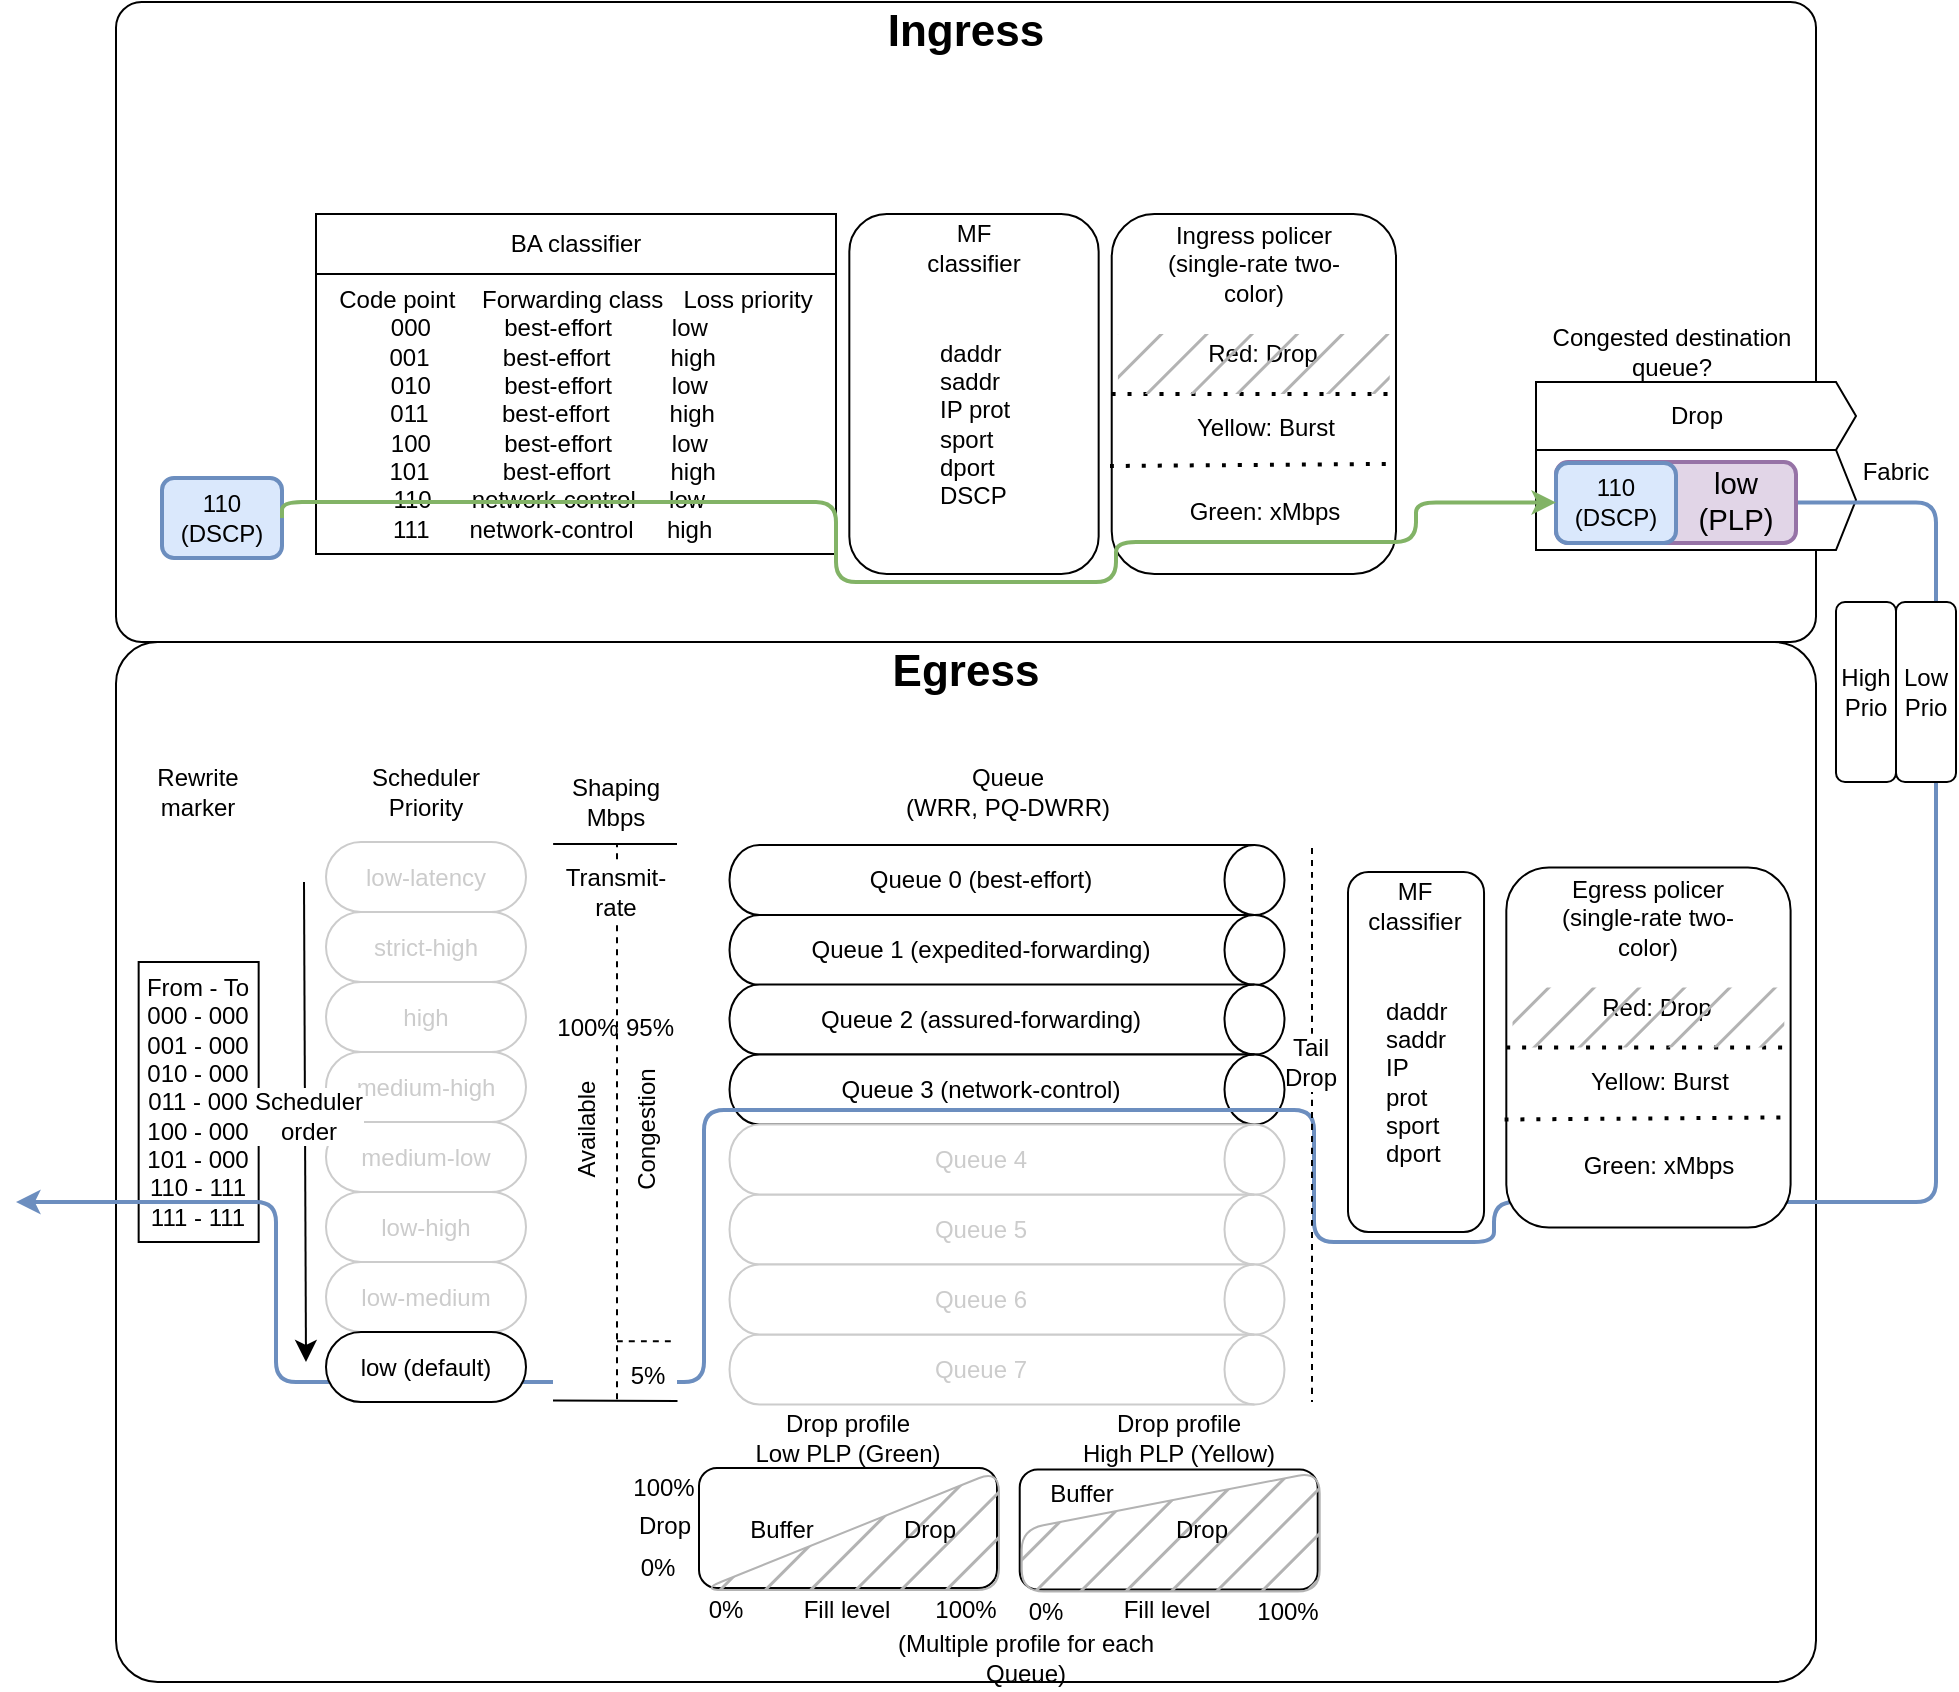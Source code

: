 <mxfile version="26.2.13">
  <diagram name="Page-1" id="kG5d2uivP7wJLAVlX3CE">
    <mxGraphModel dx="1586" dy="809" grid="1" gridSize="10" guides="1" tooltips="1" connect="1" arrows="1" fold="1" page="1" pageScale="1" pageWidth="850" pageHeight="1100" math="0" shadow="0">
      <root>
        <mxCell id="0" />
        <mxCell id="1" parent="0" />
        <mxCell id="E14LCJ5W_eXGmbQzY-kX-23" value="" style="group;movable=0;resizable=1;rotatable=1;deletable=1;editable=1;locked=0;connectable=0;" parent="1" vertex="1" connectable="0">
          <mxGeometry x="-100" y="110" width="890" height="390" as="geometry" />
        </mxCell>
        <mxCell id="E14LCJ5W_eXGmbQzY-kX-21" value="" style="rounded=1;whiteSpace=wrap;html=1;arcSize=4;" parent="E14LCJ5W_eXGmbQzY-kX-23" vertex="1">
          <mxGeometry width="850" height="320" as="geometry" />
        </mxCell>
        <mxCell id="E14LCJ5W_eXGmbQzY-kX-22" value="&lt;b&gt;&lt;font style=&quot;font-size: 22px;&quot;&gt;Ingress&lt;/font&gt;&lt;/b&gt;" style="text;html=1;align=center;verticalAlign=middle;whiteSpace=wrap;rounded=0;" parent="E14LCJ5W_eXGmbQzY-kX-23" vertex="1">
          <mxGeometry x="352.143" width="145.714" height="30" as="geometry" />
        </mxCell>
        <mxCell id="E14LCJ5W_eXGmbQzY-kX-68" value="" style="group" parent="E14LCJ5W_eXGmbQzY-kX-23" vertex="1" connectable="0">
          <mxGeometry x="366.667" y="106" width="124.667" height="180" as="geometry" />
        </mxCell>
        <mxCell id="E14LCJ5W_eXGmbQzY-kX-67" value="" style="rounded=1;whiteSpace=wrap;html=1;" parent="E14LCJ5W_eXGmbQzY-kX-68" vertex="1">
          <mxGeometry width="124.667" height="180" as="geometry" />
        </mxCell>
        <mxCell id="E14LCJ5W_eXGmbQzY-kX-51" value="MF classifier" style="text;html=1;align=center;verticalAlign=middle;whiteSpace=wrap;rounded=0;" parent="E14LCJ5W_eXGmbQzY-kX-68" vertex="1">
          <mxGeometry x="28.333" y="6.923" width="68.0" height="20.769" as="geometry" />
        </mxCell>
        <mxCell id="E14LCJ5W_eXGmbQzY-kX-73" value="&lt;div&gt;daddr&lt;/div&gt;&lt;div&gt;saddr&lt;/div&gt;&lt;div&gt;IP prot&lt;/div&gt;&lt;div&gt;sport&lt;/div&gt;&lt;div&gt;dport&lt;/div&gt;&lt;div&gt;DSCP&lt;/div&gt;" style="text;strokeColor=none;fillColor=none;align=left;verticalAlign=middle;spacingLeft=4;spacingRight=4;overflow=hidden;points=[[0,0.5],[1,0.5]];portConstraint=eastwest;rotatable=0;whiteSpace=wrap;html=1;" parent="E14LCJ5W_eXGmbQzY-kX-68" vertex="1">
          <mxGeometry x="39.333" y="60" width="57" height="90" as="geometry" />
        </mxCell>
        <mxCell id="E14LCJ5W_eXGmbQzY-kX-70" value="" style="group" parent="E14LCJ5W_eXGmbQzY-kX-23" vertex="1" connectable="0">
          <mxGeometry x="497.86" y="106" width="153.69" height="180" as="geometry" />
        </mxCell>
        <mxCell id="E14LCJ5W_eXGmbQzY-kX-69" value="" style="rounded=1;whiteSpace=wrap;html=1;" parent="E14LCJ5W_eXGmbQzY-kX-70" vertex="1">
          <mxGeometry width="142.14" height="180" as="geometry" />
        </mxCell>
        <mxCell id="E14LCJ5W_eXGmbQzY-kX-50" value="&lt;div&gt;Ingress policer&lt;/div&gt;(single-rate two-color)" style="text;html=1;align=center;verticalAlign=middle;whiteSpace=wrap;rounded=0;" parent="E14LCJ5W_eXGmbQzY-kX-70" vertex="1">
          <mxGeometry x="11.845" y="14.692" width="118.45" height="20.769" as="geometry" />
        </mxCell>
        <mxCell id="aqyKmSVkoHq0Fvc-RwfH-3" value="Green: xMbps" style="text;html=1;align=center;verticalAlign=middle;whiteSpace=wrap;rounded=0;" vertex="1" parent="E14LCJ5W_eXGmbQzY-kX-70">
          <mxGeometry x="34.2" y="134" width="85.29" height="30" as="geometry" />
        </mxCell>
        <mxCell id="aqyKmSVkoHq0Fvc-RwfH-4" value="" style="endArrow=none;dashed=1;html=1;dashPattern=1 3;strokeWidth=2;rounded=0;fontSize=12;startSize=8;endSize=8;curved=1;exitX=-0.006;exitY=0.7;exitDx=0;exitDy=0;exitPerimeter=0;entryX=1;entryY=0.694;entryDx=0;entryDy=0;entryPerimeter=0;" edge="1" parent="E14LCJ5W_eXGmbQzY-kX-70" source="E14LCJ5W_eXGmbQzY-kX-69" target="E14LCJ5W_eXGmbQzY-kX-69">
          <mxGeometry width="50" height="50" relative="1" as="geometry">
            <mxPoint x="35.14" y="130" as="sourcePoint" />
            <mxPoint x="143.14" y="130" as="targetPoint" />
          </mxGeometry>
        </mxCell>
        <mxCell id="aqyKmSVkoHq0Fvc-RwfH-5" value="" style="endArrow=none;dashed=1;html=1;dashPattern=1 3;strokeWidth=2;rounded=0;fontSize=12;startSize=8;endSize=8;curved=1;exitX=0;exitY=0.5;exitDx=0;exitDy=0;entryX=1;entryY=0.5;entryDx=0;entryDy=0;" edge="1" parent="E14LCJ5W_eXGmbQzY-kX-70" source="E14LCJ5W_eXGmbQzY-kX-69" target="E14LCJ5W_eXGmbQzY-kX-69">
          <mxGeometry width="50" height="50" relative="1" as="geometry">
            <mxPoint x="5.61" y="91" as="sourcePoint" />
            <mxPoint x="148.61" y="90" as="targetPoint" />
          </mxGeometry>
        </mxCell>
        <mxCell id="aqyKmSVkoHq0Fvc-RwfH-2" value="Yellow: Burst" style="text;html=1;align=center;verticalAlign=middle;whiteSpace=wrap;rounded=0;" vertex="1" parent="E14LCJ5W_eXGmbQzY-kX-70">
          <mxGeometry x="38.81" y="92" width="76.07" height="30" as="geometry" />
        </mxCell>
        <mxCell id="E14LCJ5W_eXGmbQzY-kX-81" value="&lt;div&gt;Red: Drop&lt;/div&gt;" style="text;html=1;align=center;verticalAlign=middle;whiteSpace=wrap;rounded=0;" parent="E14LCJ5W_eXGmbQzY-kX-70" vertex="1">
          <mxGeometry x="38.812" y="60" width="72.816" height="20.0" as="geometry" />
        </mxCell>
        <mxCell id="aqyKmSVkoHq0Fvc-RwfH-39" value="" style="rounded=0;whiteSpace=wrap;html=1;fillColor=#B3B3B3;fillStyle=hatch;strokeColor=none;" vertex="1" parent="E14LCJ5W_eXGmbQzY-kX-70">
          <mxGeometry x="3.1" y="60" width="135.9" height="30" as="geometry" />
        </mxCell>
        <mxCell id="ce7bkE0VHJTKqh5RO_aL-83" value="Congested destination queue? " style="text;html=1;align=center;verticalAlign=middle;whiteSpace=wrap;rounded=0;" parent="E14LCJ5W_eXGmbQzY-kX-23" vertex="1">
          <mxGeometry x="698" y="160" width="160" height="30" as="geometry" />
        </mxCell>
        <mxCell id="ce7bkE0VHJTKqh5RO_aL-84" value="" style="html=1;shadow=0;dashed=0;align=center;verticalAlign=middle;shape=mxgraph.arrows2.arrow;dy=0;dx=10;notch=0;" parent="E14LCJ5W_eXGmbQzY-kX-23" vertex="1">
          <mxGeometry x="710" y="224" width="160" height="50" as="geometry" />
        </mxCell>
        <mxCell id="ce7bkE0VHJTKqh5RO_aL-86" value="Drop" style="html=1;shadow=0;dashed=0;align=center;verticalAlign=middle;shape=mxgraph.arrows2.arrow;dy=0;dx=10;notch=0;" parent="E14LCJ5W_eXGmbQzY-kX-23" vertex="1">
          <mxGeometry x="710" y="190" width="160" height="34" as="geometry" />
        </mxCell>
        <mxCell id="ce7bkE0VHJTKqh5RO_aL-18" value="&lt;div&gt;High&lt;/div&gt;&lt;div&gt;Prio&lt;/div&gt;" style="rounded=1;whiteSpace=wrap;html=1;" parent="E14LCJ5W_eXGmbQzY-kX-23" vertex="1">
          <mxGeometry x="860" y="300" width="30" height="90" as="geometry" />
        </mxCell>
        <mxCell id="E14LCJ5W_eXGmbQzY-kX-24" value="" style="group;movable=1;resizable=1;rotatable=1;deletable=1;editable=1;locked=0;connectable=0;recursiveResize=0;" parent="1" vertex="1" connectable="0">
          <mxGeometry x="-100" y="430" width="850" height="523.75" as="geometry" />
        </mxCell>
        <mxCell id="E14LCJ5W_eXGmbQzY-kX-25" value="" style="rounded=1;whiteSpace=wrap;html=1;arcSize=4;connectable=0;" parent="E14LCJ5W_eXGmbQzY-kX-24" vertex="1">
          <mxGeometry width="850" height="520" as="geometry" />
        </mxCell>
        <mxCell id="E14LCJ5W_eXGmbQzY-kX-26" value="&lt;font style=&quot;font-size: 22px;&quot;&gt;&lt;b&gt;Egress&lt;/b&gt;&lt;/font&gt;" style="text;html=1;align=center;verticalAlign=middle;whiteSpace=wrap;rounded=0;" parent="E14LCJ5W_eXGmbQzY-kX-24" vertex="1">
          <mxGeometry x="352.143" width="145.714" height="30" as="geometry" />
        </mxCell>
        <mxCell id="E14LCJ5W_eXGmbQzY-kX-62" value="Rewrite marker" style="text;html=1;align=center;verticalAlign=middle;whiteSpace=wrap;rounded=0;" parent="E14LCJ5W_eXGmbQzY-kX-24" vertex="1">
          <mxGeometry x="7.333" y="60" width="68.0" height="30" as="geometry" />
        </mxCell>
        <mxCell id="E14LCJ5W_eXGmbQzY-kX-63" value="&lt;div&gt;Queue&lt;/div&gt;&lt;div&gt;(WRR, PQ-DWRR)&lt;/div&gt;" style="text;html=1;align=center;verticalAlign=middle;whiteSpace=wrap;rounded=0;" parent="E14LCJ5W_eXGmbQzY-kX-24" vertex="1">
          <mxGeometry x="367.58" y="60" width="155.85" height="30" as="geometry" />
        </mxCell>
        <mxCell id="E14LCJ5W_eXGmbQzY-kX-78" value="Queue 0 (best-effort)" style="shape=cylinder3;whiteSpace=wrap;html=1;boundedLbl=1;backgroundOutline=1;size=15;rotation=90;horizontal=0;align=center;" parent="E14LCJ5W_eXGmbQzY-kX-24" vertex="1">
          <mxGeometry x="428" y="-19.75" width="35" height="277.5" as="geometry" />
        </mxCell>
        <mxCell id="E14LCJ5W_eXGmbQzY-kX-90" value="From - To&lt;br&gt;000 - 000&lt;br&gt;001 - 000&lt;br&gt;010 - 000&lt;br&gt;011 - 000&lt;br&gt;100 - 000&lt;br&gt;101 - 000&lt;div&gt;110 - 111&lt;/div&gt;&lt;div&gt;111 - 111&lt;/div&gt;" style="text;html=1;align=center;verticalAlign=middle;whiteSpace=wrap;rounded=0;strokeColor=default;" parent="E14LCJ5W_eXGmbQzY-kX-24" vertex="1">
          <mxGeometry x="11.33" y="160" width="60" height="140" as="geometry" />
        </mxCell>
        <mxCell id="E14LCJ5W_eXGmbQzY-kX-91" value="Queue 1 (expedited-forwarding)" style="shape=cylinder3;whiteSpace=wrap;html=1;boundedLbl=1;backgroundOutline=1;size=15;rotation=90;strokeColor=default;align=center;verticalAlign=middle;fontFamily=Helvetica;fontSize=12;fontColor=default;fillColor=default;horizontal=0;" parent="E14LCJ5W_eXGmbQzY-kX-24" vertex="1">
          <mxGeometry x="428" y="15.25" width="35" height="277.5" as="geometry" />
        </mxCell>
        <mxCell id="E14LCJ5W_eXGmbQzY-kX-92" value="Queue 2 (assured-forwarding)" style="shape=cylinder3;whiteSpace=wrap;html=1;boundedLbl=1;backgroundOutline=1;size=15;rotation=90;strokeColor=default;align=center;verticalAlign=middle;fontFamily=Helvetica;fontSize=12;fontColor=default;fillColor=default;horizontal=0;" parent="E14LCJ5W_eXGmbQzY-kX-24" vertex="1">
          <mxGeometry x="428" y="50" width="35" height="277.5" as="geometry" />
        </mxCell>
        <mxCell id="E14LCJ5W_eXGmbQzY-kX-93" value="Queue 3 (network-control)" style="shape=cylinder3;whiteSpace=wrap;html=1;boundedLbl=1;backgroundOutline=1;size=15;rotation=90;strokeColor=default;align=center;verticalAlign=middle;fontFamily=Helvetica;fontSize=12;fontColor=default;fillColor=default;horizontal=0;" parent="E14LCJ5W_eXGmbQzY-kX-24" vertex="1">
          <mxGeometry x="428" y="85" width="35" height="277.5" as="geometry" />
        </mxCell>
        <mxCell id="E14LCJ5W_eXGmbQzY-kX-95" value="Queue 5" style="shape=cylinder3;whiteSpace=wrap;html=1;boundedLbl=1;backgroundOutline=1;size=15;rotation=90;strokeColor=#CCCCCC;align=center;verticalAlign=middle;fontFamily=Helvetica;fontSize=12;fontColor=#CCCCCC;fillColor=default;horizontal=0;" parent="E14LCJ5W_eXGmbQzY-kX-24" vertex="1">
          <mxGeometry x="428" y="155" width="35" height="277.5" as="geometry" />
        </mxCell>
        <mxCell id="E14LCJ5W_eXGmbQzY-kX-94" value="Queue 4" style="shape=cylinder3;whiteSpace=wrap;html=1;boundedLbl=1;backgroundOutline=1;size=15;rotation=90;strokeColor=#CCCCCC;align=center;verticalAlign=middle;fontFamily=Helvetica;fontSize=12;fontColor=#CCCCCC;fillColor=default;horizontal=0;" parent="E14LCJ5W_eXGmbQzY-kX-24" vertex="1">
          <mxGeometry x="428" y="120" width="35" height="277.5" as="geometry" />
        </mxCell>
        <mxCell id="E14LCJ5W_eXGmbQzY-kX-96" value="Queue 7" style="shape=cylinder3;whiteSpace=wrap;html=1;boundedLbl=1;backgroundOutline=1;size=15;rotation=90;strokeColor=#CCCCCC;align=center;verticalAlign=middle;fontFamily=Helvetica;fontSize=12;fontColor=#CCCCCC;fillColor=default;horizontal=0;" parent="E14LCJ5W_eXGmbQzY-kX-24" vertex="1">
          <mxGeometry x="428" y="225" width="35" height="277.5" as="geometry" />
        </mxCell>
        <mxCell id="E14LCJ5W_eXGmbQzY-kX-97" value="Queue 6" style="shape=cylinder3;whiteSpace=wrap;html=1;boundedLbl=1;backgroundOutline=1;size=15;rotation=90;strokeColor=#CCCCCC;align=center;verticalAlign=middle;fontFamily=Helvetica;fontSize=12;fontColor=#CCCCCC;fillColor=default;horizontal=0;" parent="E14LCJ5W_eXGmbQzY-kX-24" vertex="1">
          <mxGeometry x="428" y="190" width="35" height="277.5" as="geometry" />
        </mxCell>
        <mxCell id="ce7bkE0VHJTKqh5RO_aL-8" style="edgeStyle=orthogonalEdgeStyle;rounded=1;orthogonalLoop=1;jettySize=auto;html=1;fillColor=#dae8fc;strokeColor=#6c8ebf;strokeWidth=2;arcSize=20;flowAnimation=0;enumerate=0;orthogonal=0;ignoreEdge=0;noJump=0;bendable=1;exitX=1;exitY=0.5;exitDx=0;exitDy=0;" parent="E14LCJ5W_eXGmbQzY-kX-24" edge="1">
          <mxGeometry relative="1" as="geometry">
            <mxPoint x="834" y="-69.75" as="sourcePoint" />
            <Array as="points">
              <mxPoint x="910" y="-70" />
              <mxPoint x="910" y="280" />
              <mxPoint x="689" y="280" />
              <mxPoint x="689" y="300" />
              <mxPoint x="599" y="300" />
              <mxPoint x="599" y="234" />
              <mxPoint x="294" y="234" />
              <mxPoint x="294" y="370" />
              <mxPoint x="80" y="370" />
              <mxPoint x="80" y="280" />
            </Array>
            <mxPoint x="-50" y="280" as="targetPoint" />
          </mxGeometry>
        </mxCell>
        <mxCell id="ce7bkE0VHJTKqh5RO_aL-57" value="low-latency" style="rounded=1;whiteSpace=wrap;html=1;arcSize=50;fontColor=#CCCCCC;strokeColor=#CCCCCC;" parent="E14LCJ5W_eXGmbQzY-kX-24" vertex="1">
          <mxGeometry x="105" y="100" width="100" height="35" as="geometry" />
        </mxCell>
        <mxCell id="ce7bkE0VHJTKqh5RO_aL-60" value="strict-high" style="rounded=1;whiteSpace=wrap;html=1;arcSize=50;fontColor=#CCCCCC;strokeColor=#CCCCCC;" parent="E14LCJ5W_eXGmbQzY-kX-24" vertex="1">
          <mxGeometry x="105" y="135" width="100" height="35" as="geometry" />
        </mxCell>
        <mxCell id="ce7bkE0VHJTKqh5RO_aL-61" value="high" style="rounded=1;whiteSpace=wrap;html=1;arcSize=50;fontColor=#CCCCCC;strokeColor=#CCCCCC;" parent="E14LCJ5W_eXGmbQzY-kX-24" vertex="1">
          <mxGeometry x="105" y="170" width="100" height="35" as="geometry" />
        </mxCell>
        <mxCell id="ce7bkE0VHJTKqh5RO_aL-62" value="medium-high" style="rounded=1;whiteSpace=wrap;html=1;arcSize=50;fontColor=#CCCCCC;strokeColor=#CCCCCC;" parent="E14LCJ5W_eXGmbQzY-kX-24" vertex="1">
          <mxGeometry x="105" y="205" width="100" height="35" as="geometry" />
        </mxCell>
        <mxCell id="ce7bkE0VHJTKqh5RO_aL-63" value="medium-low" style="rounded=1;whiteSpace=wrap;html=1;arcSize=50;fontColor=#CCCCCC;strokeColor=#CCCCCC;" parent="E14LCJ5W_eXGmbQzY-kX-24" vertex="1">
          <mxGeometry x="105" y="240" width="100" height="35" as="geometry" />
        </mxCell>
        <mxCell id="ce7bkE0VHJTKqh5RO_aL-64" value="low-high" style="rounded=1;whiteSpace=wrap;html=1;arcSize=50;fontColor=#CCCCCC;strokeColor=#CCCCCC;" parent="E14LCJ5W_eXGmbQzY-kX-24" vertex="1">
          <mxGeometry x="105" y="275" width="100" height="35" as="geometry" />
        </mxCell>
        <mxCell id="ce7bkE0VHJTKqh5RO_aL-65" value="low-medium" style="rounded=1;whiteSpace=wrap;html=1;arcSize=50;fontColor=#CCCCCC;strokeColor=#CCCCCC;" parent="E14LCJ5W_eXGmbQzY-kX-24" vertex="1">
          <mxGeometry x="105" y="310" width="100" height="35" as="geometry" />
        </mxCell>
        <mxCell id="ce7bkE0VHJTKqh5RO_aL-66" value="low (default)" style="rounded=1;whiteSpace=wrap;html=1;arcSize=50;" parent="E14LCJ5W_eXGmbQzY-kX-24" vertex="1">
          <mxGeometry x="105" y="345" width="100" height="35" as="geometry" />
        </mxCell>
        <mxCell id="ce7bkE0VHJTKqh5RO_aL-70" value="Scheduler Priority" style="text;html=1;align=center;verticalAlign=middle;whiteSpace=wrap;rounded=0;" parent="E14LCJ5W_eXGmbQzY-kX-24" vertex="1">
          <mxGeometry x="125" y="60" width="60" height="30" as="geometry" />
        </mxCell>
        <mxCell id="ce7bkE0VHJTKqh5RO_aL-75" value="&lt;div&gt;Drop profile&lt;/div&gt;&lt;div&gt;Low PLP (Green)&lt;/div&gt;" style="text;html=1;align=center;verticalAlign=middle;whiteSpace=wrap;rounded=0;" parent="E14LCJ5W_eXGmbQzY-kX-24" vertex="1">
          <mxGeometry x="310.37" y="388" width="112.26" height="20" as="geometry" />
        </mxCell>
        <mxCell id="9Cvu3uH8e4-jwWgG8o9k-1" value="" style="endArrow=classic;html=1;rounded=0;fontSize=12;startSize=8;endSize=8;curved=1;horizontal=0;" parent="E14LCJ5W_eXGmbQzY-kX-24" edge="1">
          <mxGeometry width="50" height="50" relative="1" as="geometry">
            <mxPoint x="94" y="120" as="sourcePoint" />
            <mxPoint x="95" y="360" as="targetPoint" />
          </mxGeometry>
        </mxCell>
        <mxCell id="9Cvu3uH8e4-jwWgG8o9k-2" value="&lt;div&gt;Scheduler&lt;/div&gt;&lt;div&gt;order&lt;/div&gt;" style="edgeLabel;html=1;align=center;verticalAlign=middle;resizable=0;points=[];fontSize=12;" parent="9Cvu3uH8e4-jwWgG8o9k-1" vertex="1" connectable="0">
          <mxGeometry x="-0.03" y="1" relative="1" as="geometry">
            <mxPoint as="offset" />
          </mxGeometry>
        </mxCell>
        <mxCell id="aqyKmSVkoHq0Fvc-RwfH-10" value="" style="group" vertex="1" connectable="0" parent="E14LCJ5W_eXGmbQzY-kX-24">
          <mxGeometry x="291.5" y="413" width="150" height="61" as="geometry" />
        </mxCell>
        <mxCell id="aqyKmSVkoHq0Fvc-RwfH-6" value="" style="rounded=1;whiteSpace=wrap;html=1;flipH=0;flipV=1;" vertex="1" parent="aqyKmSVkoHq0Fvc-RwfH-10">
          <mxGeometry width="149" height="60" as="geometry" />
        </mxCell>
        <mxCell id="aqyKmSVkoHq0Fvc-RwfH-9" value="" style="html=1;strokeWidth=1;shape=manualInput;whiteSpace=wrap;rounded=1;size=60;arcSize=22;direction=east;fillStyle=hatch;fillColor=#B3B3B3;strokeColor=#B3B3B3;flipV=0;flipH=0;" vertex="1" parent="aqyKmSVkoHq0Fvc-RwfH-10">
          <mxGeometry x="1" y="1" width="149" height="60" as="geometry" />
        </mxCell>
        <mxCell id="aqyKmSVkoHq0Fvc-RwfH-11" value="Drop" style="text;html=1;align=center;verticalAlign=middle;whiteSpace=wrap;rounded=0;" vertex="1" parent="aqyKmSVkoHq0Fvc-RwfH-10">
          <mxGeometry x="90" y="19" width="50" height="24" as="geometry" />
        </mxCell>
        <mxCell id="aqyKmSVkoHq0Fvc-RwfH-12" value="Buffer" style="text;html=1;align=center;verticalAlign=middle;whiteSpace=wrap;rounded=0;" vertex="1" parent="aqyKmSVkoHq0Fvc-RwfH-10">
          <mxGeometry x="11.5" y="16" width="60" height="30" as="geometry" />
        </mxCell>
        <mxCell id="ce7bkE0VHJTKqh5RO_aL-81" value="&lt;div&gt;Fill level&lt;/div&gt;" style="text;html=1;align=center;verticalAlign=middle;whiteSpace=wrap;rounded=0;" parent="E14LCJ5W_eXGmbQzY-kX-24" vertex="1">
          <mxGeometry x="341.5" y="474" width="46.5" height="19" as="geometry" />
        </mxCell>
        <mxCell id="aqyKmSVkoHq0Fvc-RwfH-13" value="0%" style="text;html=1;align=center;verticalAlign=middle;whiteSpace=wrap;rounded=0;" vertex="1" parent="E14LCJ5W_eXGmbQzY-kX-24">
          <mxGeometry x="288.58" y="474" width="32.14" height="20" as="geometry" />
        </mxCell>
        <mxCell id="aqyKmSVkoHq0Fvc-RwfH-14" value="100%" style="text;html=1;align=center;verticalAlign=middle;whiteSpace=wrap;rounded=0;" vertex="1" parent="E14LCJ5W_eXGmbQzY-kX-24">
          <mxGeometry x="409.36" y="474" width="32.14" height="20" as="geometry" />
        </mxCell>
        <mxCell id="aqyKmSVkoHq0Fvc-RwfH-25" value="" style="group" vertex="1" connectable="0" parent="E14LCJ5W_eXGmbQzY-kX-24">
          <mxGeometry x="457.86" y="413.75" width="159.5" height="61" as="geometry" />
        </mxCell>
        <mxCell id="aqyKmSVkoHq0Fvc-RwfH-26" value="" style="rounded=1;whiteSpace=wrap;html=1;" vertex="1" parent="aqyKmSVkoHq0Fvc-RwfH-25">
          <mxGeometry x="-6" width="149" height="60" as="geometry" />
        </mxCell>
        <mxCell id="aqyKmSVkoHq0Fvc-RwfH-27" value="" style="html=1;strokeWidth=1;shape=manualInput;whiteSpace=wrap;rounded=1;size=29;arcSize=22;direction=west;fillStyle=hatch;fillColor=#B3B3B3;strokeColor=#B3B3B3;flipH=1;flipV=1;" vertex="1" parent="aqyKmSVkoHq0Fvc-RwfH-25">
          <mxGeometry x="-5" y="1" width="149" height="60" as="geometry" />
        </mxCell>
        <mxCell id="aqyKmSVkoHq0Fvc-RwfH-28" value="Drop" style="text;html=1;align=center;verticalAlign=middle;whiteSpace=wrap;rounded=0;" vertex="1" parent="aqyKmSVkoHq0Fvc-RwfH-25">
          <mxGeometry x="55" y="22.5" width="60" height="15" as="geometry" />
        </mxCell>
        <mxCell id="aqyKmSVkoHq0Fvc-RwfH-29" value="Buffer" style="text;html=1;align=center;verticalAlign=middle;whiteSpace=wrap;rounded=0;" vertex="1" parent="aqyKmSVkoHq0Fvc-RwfH-25">
          <mxGeometry x="-5" y="1.5" width="60" height="21" as="geometry" />
        </mxCell>
        <mxCell id="aqyKmSVkoHq0Fvc-RwfH-32" value="(Multiple profile for each Queue)" style="text;html=1;align=center;verticalAlign=middle;whiteSpace=wrap;rounded=0;" vertex="1" parent="E14LCJ5W_eXGmbQzY-kX-24">
          <mxGeometry x="370" y="493" width="170" height="30" as="geometry" />
        </mxCell>
        <mxCell id="aqyKmSVkoHq0Fvc-RwfH-33" value="&lt;div&gt;Drop profile&lt;/div&gt;&lt;div&gt;High PLP (Yellow)&lt;/div&gt;" style="text;html=1;align=center;verticalAlign=middle;whiteSpace=wrap;rounded=0;" vertex="1" parent="E14LCJ5W_eXGmbQzY-kX-24">
          <mxGeometry x="470.89" y="388" width="121.45" height="20" as="geometry" />
        </mxCell>
        <mxCell id="aqyKmSVkoHq0Fvc-RwfH-34" value="" style="endArrow=none;dashed=1;html=1;rounded=0;fontSize=12;startSize=8;endSize=8;curved=1;" edge="1" parent="E14LCJ5W_eXGmbQzY-kX-24">
          <mxGeometry width="50" height="50" relative="1" as="geometry">
            <mxPoint x="598" y="103" as="sourcePoint" />
            <mxPoint x="598" y="380" as="targetPoint" />
          </mxGeometry>
        </mxCell>
        <mxCell id="aqyKmSVkoHq0Fvc-RwfH-36" value="&lt;div&gt;Tail&lt;/div&gt;&lt;div&gt;Drop&lt;/div&gt;" style="edgeLabel;html=1;align=center;verticalAlign=middle;resizable=0;points=[];fontSize=12;" vertex="1" connectable="0" parent="aqyKmSVkoHq0Fvc-RwfH-34">
          <mxGeometry x="-0.922" relative="1" as="geometry">
            <mxPoint x="-1" y="96" as="offset" />
          </mxGeometry>
        </mxCell>
        <mxCell id="aqyKmSVkoHq0Fvc-RwfH-40" value="" style="group" vertex="1" connectable="0" parent="E14LCJ5W_eXGmbQzY-kX-24">
          <mxGeometry x="695.16" y="112.75" width="153.69" height="180" as="geometry" />
        </mxCell>
        <mxCell id="aqyKmSVkoHq0Fvc-RwfH-41" value="" style="rounded=1;whiteSpace=wrap;html=1;" vertex="1" parent="aqyKmSVkoHq0Fvc-RwfH-40">
          <mxGeometry width="142.14" height="180" as="geometry" />
        </mxCell>
        <mxCell id="aqyKmSVkoHq0Fvc-RwfH-42" value="&lt;div&gt;Egress policer&lt;/div&gt;(single-rate two-color)" style="text;html=1;align=center;verticalAlign=middle;whiteSpace=wrap;rounded=0;" vertex="1" parent="aqyKmSVkoHq0Fvc-RwfH-40">
          <mxGeometry x="11.845" y="14.692" width="118.45" height="20.769" as="geometry" />
        </mxCell>
        <mxCell id="aqyKmSVkoHq0Fvc-RwfH-43" value="Green: xMbps" style="text;html=1;align=center;verticalAlign=middle;whiteSpace=wrap;rounded=0;" vertex="1" parent="aqyKmSVkoHq0Fvc-RwfH-40">
          <mxGeometry x="34.2" y="134" width="85.29" height="30" as="geometry" />
        </mxCell>
        <mxCell id="aqyKmSVkoHq0Fvc-RwfH-44" value="" style="endArrow=none;dashed=1;html=1;dashPattern=1 3;strokeWidth=2;rounded=0;fontSize=12;startSize=8;endSize=8;curved=1;exitX=-0.006;exitY=0.7;exitDx=0;exitDy=0;exitPerimeter=0;entryX=1;entryY=0.694;entryDx=0;entryDy=0;entryPerimeter=0;" edge="1" parent="aqyKmSVkoHq0Fvc-RwfH-40" source="aqyKmSVkoHq0Fvc-RwfH-41" target="aqyKmSVkoHq0Fvc-RwfH-41">
          <mxGeometry width="50" height="50" relative="1" as="geometry">
            <mxPoint x="35.14" y="130" as="sourcePoint" />
            <mxPoint x="143.14" y="130" as="targetPoint" />
          </mxGeometry>
        </mxCell>
        <mxCell id="aqyKmSVkoHq0Fvc-RwfH-45" value="" style="endArrow=none;dashed=1;html=1;dashPattern=1 3;strokeWidth=2;rounded=0;fontSize=12;startSize=8;endSize=8;curved=1;exitX=0;exitY=0.5;exitDx=0;exitDy=0;entryX=1;entryY=0.5;entryDx=0;entryDy=0;" edge="1" parent="aqyKmSVkoHq0Fvc-RwfH-40" source="aqyKmSVkoHq0Fvc-RwfH-41" target="aqyKmSVkoHq0Fvc-RwfH-41">
          <mxGeometry width="50" height="50" relative="1" as="geometry">
            <mxPoint x="5.61" y="91" as="sourcePoint" />
            <mxPoint x="148.61" y="90" as="targetPoint" />
          </mxGeometry>
        </mxCell>
        <mxCell id="aqyKmSVkoHq0Fvc-RwfH-46" value="Yellow: Burst" style="text;html=1;align=center;verticalAlign=middle;whiteSpace=wrap;rounded=0;" vertex="1" parent="aqyKmSVkoHq0Fvc-RwfH-40">
          <mxGeometry x="38.81" y="92" width="76.07" height="30" as="geometry" />
        </mxCell>
        <mxCell id="aqyKmSVkoHq0Fvc-RwfH-47" value="&lt;div&gt;Red: Drop&lt;/div&gt;" style="text;html=1;align=center;verticalAlign=middle;whiteSpace=wrap;rounded=0;" vertex="1" parent="aqyKmSVkoHq0Fvc-RwfH-40">
          <mxGeometry x="38.812" y="60" width="72.816" height="20.0" as="geometry" />
        </mxCell>
        <mxCell id="aqyKmSVkoHq0Fvc-RwfH-48" value="" style="rounded=0;whiteSpace=wrap;html=1;fillColor=#B3B3B3;fillStyle=hatch;strokeColor=none;" vertex="1" parent="aqyKmSVkoHq0Fvc-RwfH-40">
          <mxGeometry x="3.1" y="60" width="135.9" height="30" as="geometry" />
        </mxCell>
        <mxCell id="aqyKmSVkoHq0Fvc-RwfH-49" value="" style="group" vertex="1" connectable="0" parent="E14LCJ5W_eXGmbQzY-kX-24">
          <mxGeometry x="616" y="115" width="68.02" height="180" as="geometry" />
        </mxCell>
        <mxCell id="aqyKmSVkoHq0Fvc-RwfH-50" value="" style="rounded=1;whiteSpace=wrap;html=1;" vertex="1" parent="aqyKmSVkoHq0Fvc-RwfH-49">
          <mxGeometry width="68.02" height="180" as="geometry" />
        </mxCell>
        <mxCell id="aqyKmSVkoHq0Fvc-RwfH-51" value="MF classifier" style="text;html=1;align=center;verticalAlign=middle;whiteSpace=wrap;rounded=0;" vertex="1" parent="aqyKmSVkoHq0Fvc-RwfH-49">
          <mxGeometry x="15.459" y="6.923" width="37.102" height="20.769" as="geometry" />
        </mxCell>
        <mxCell id="aqyKmSVkoHq0Fvc-RwfH-52" value="&lt;div&gt;daddr&lt;/div&gt;&lt;div&gt;saddr&lt;/div&gt;&lt;div&gt;IP prot&lt;/div&gt;&lt;div&gt;sport&lt;/div&gt;&lt;div&gt;dport&lt;/div&gt;&lt;div&gt;DSCP&lt;/div&gt;" style="text;strokeColor=none;fillColor=none;align=left;verticalAlign=middle;spacingLeft=4;spacingRight=4;overflow=hidden;points=[[0,0.5],[1,0.5]];portConstraint=eastwest;rotatable=0;whiteSpace=wrap;html=1;" vertex="1" parent="aqyKmSVkoHq0Fvc-RwfH-49">
          <mxGeometry x="12.73" y="60" width="42.56" height="90" as="geometry" />
        </mxCell>
        <mxCell id="aqyKmSVkoHq0Fvc-RwfH-85" value="" style="group" vertex="1" connectable="0" parent="E14LCJ5W_eXGmbQzY-kX-24">
          <mxGeometry x="218.5" y="60" width="63" height="350" as="geometry" />
        </mxCell>
        <mxCell id="aqyKmSVkoHq0Fvc-RwfH-81" value="" style="rounded=1;whiteSpace=wrap;html=1;strokeColor=none;" vertex="1" parent="aqyKmSVkoHq0Fvc-RwfH-85">
          <mxGeometry y="0.006" width="62" height="349.994" as="geometry" />
        </mxCell>
        <mxCell id="aqyKmSVkoHq0Fvc-RwfH-60" value="&lt;div&gt;Shaping&lt;/div&gt;&lt;div&gt;Mbps&lt;/div&gt;" style="text;html=1;align=center;verticalAlign=middle;whiteSpace=wrap;rounded=0;container=0;" vertex="1" parent="aqyKmSVkoHq0Fvc-RwfH-85">
          <mxGeometry x="1" width="60" height="39.461" as="geometry" />
        </mxCell>
        <mxCell id="aqyKmSVkoHq0Fvc-RwfH-66" value="" style="endArrow=none;html=1;rounded=0;fontSize=12;startSize=8;endSize=8;curved=1;exitX=0.001;exitY=0.117;exitDx=0;exitDy=0;exitPerimeter=0;" edge="1" parent="aqyKmSVkoHq0Fvc-RwfH-85" source="aqyKmSVkoHq0Fvc-RwfH-81">
          <mxGeometry width="50" height="50" relative="1" as="geometry">
            <mxPoint x="72.0" y="41.889" as="sourcePoint" />
            <mxPoint x="62" y="41.04" as="targetPoint" />
          </mxGeometry>
        </mxCell>
        <mxCell id="aqyKmSVkoHq0Fvc-RwfH-54" value="" style="endArrow=none;html=1;rounded=0;fontSize=12;startSize=8;endSize=8;curved=1;entryX=1.004;entryY=0.913;entryDx=0;entryDy=0;entryPerimeter=0;exitX=0;exitY=0.912;exitDx=0;exitDy=0;exitPerimeter=0;" edge="1" parent="aqyKmSVkoHq0Fvc-RwfH-85" source="aqyKmSVkoHq0Fvc-RwfH-81" target="aqyKmSVkoHq0Fvc-RwfH-81">
          <mxGeometry width="50" height="50" relative="1" as="geometry">
            <mxPoint x="2" y="319.828" as="sourcePoint" />
            <mxPoint x="62" y="321.035" as="targetPoint" />
          </mxGeometry>
        </mxCell>
        <mxCell id="aqyKmSVkoHq0Fvc-RwfH-67" value="5%" style="text;html=1;align=center;verticalAlign=middle;whiteSpace=wrap;rounded=0;container=0;" vertex="1" parent="aqyKmSVkoHq0Fvc-RwfH-85">
          <mxGeometry x="37" y="294.479" width="20" height="24.311" as="geometry" />
        </mxCell>
        <mxCell id="aqyKmSVkoHq0Fvc-RwfH-71" value="" style="endArrow=none;html=1;rounded=0;fontSize=12;startSize=8;endSize=8;curved=1;exitX=0.25;exitY=0;exitDx=0;exitDy=0;dashed=1;" edge="1" parent="aqyKmSVkoHq0Fvc-RwfH-85">
          <mxGeometry width="50" height="50" relative="1" as="geometry">
            <mxPoint x="32" y="289.659" as="sourcePoint" />
            <mxPoint x="62" y="289.656" as="targetPoint" />
          </mxGeometry>
        </mxCell>
        <mxCell id="aqyKmSVkoHq0Fvc-RwfH-73" value="Congestion" style="text;html=1;align=center;verticalAlign=middle;whiteSpace=wrap;rounded=0;direction=east;flipH=0;flipV=0;horizontal=0;container=0;" vertex="1" parent="aqyKmSVkoHq0Fvc-RwfH-85">
          <mxGeometry x="42" y="148.273" width="10" height="71.562" as="geometry" />
        </mxCell>
        <mxCell id="aqyKmSVkoHq0Fvc-RwfH-72" value="Available" style="text;html=1;align=center;verticalAlign=middle;whiteSpace=wrap;rounded=0;direction=east;flipH=0;flipV=0;horizontal=0;fontFamily=Helvetica;fontSize=12;fontColor=default;container=0;" vertex="1" parent="aqyKmSVkoHq0Fvc-RwfH-85">
          <mxGeometry x="12" y="148.273" width="10" height="71.562" as="geometry" />
        </mxCell>
        <mxCell id="aqyKmSVkoHq0Fvc-RwfH-74" value="95%" style="text;html=1;align=center;verticalAlign=middle;whiteSpace=wrap;rounded=0;container=0;" vertex="1" parent="aqyKmSVkoHq0Fvc-RwfH-85">
          <mxGeometry x="33" y="120.688" width="30" height="24.311" as="geometry" />
        </mxCell>
        <mxCell id="aqyKmSVkoHq0Fvc-RwfH-68" value="100%" style="text;html=1;align=center;verticalAlign=middle;whiteSpace=wrap;rounded=0;container=0;" vertex="1" parent="aqyKmSVkoHq0Fvc-RwfH-85">
          <mxGeometry x="2" y="120.693" width="30" height="24.306" as="geometry" />
        </mxCell>
        <mxCell id="aqyKmSVkoHq0Fvc-RwfH-84" value="" style="endArrow=none;dashed=1;html=1;rounded=0;fontSize=12;startSize=8;endSize=8;curved=1;" edge="1" parent="aqyKmSVkoHq0Fvc-RwfH-85">
          <mxGeometry width="50" height="50" relative="1" as="geometry">
            <mxPoint x="32" y="318.621" as="sourcePoint" />
            <mxPoint x="32" y="41.04" as="targetPoint" />
          </mxGeometry>
        </mxCell>
        <mxCell id="aqyKmSVkoHq0Fvc-RwfH-69" value="Transmit-rate" style="text;html=1;align=center;verticalAlign=middle;whiteSpace=wrap;rounded=0;glass=0;fillColor=default;container=0;" vertex="1" parent="aqyKmSVkoHq0Fvc-RwfH-85">
          <mxGeometry x="6" y="49.488" width="50" height="30.643" as="geometry" />
        </mxCell>
        <mxCell id="ce7bkE0VHJTKqh5RO_aL-82" value="&lt;div&gt;Drop&lt;/div&gt;" style="text;html=1;align=center;verticalAlign=middle;whiteSpace=wrap;rounded=0;" parent="E14LCJ5W_eXGmbQzY-kX-24" vertex="1">
          <mxGeometry x="256.5" y="432.75" width="35" height="17.5" as="geometry" />
        </mxCell>
        <mxCell id="aqyKmSVkoHq0Fvc-RwfH-15" value="0%" style="text;html=1;align=center;verticalAlign=middle;whiteSpace=wrap;rounded=0;" vertex="1" parent="E14LCJ5W_eXGmbQzY-kX-24">
          <mxGeometry x="254.93" y="452.75" width="32.14" height="20" as="geometry" />
        </mxCell>
        <mxCell id="aqyKmSVkoHq0Fvc-RwfH-16" value="100%" style="text;html=1;align=center;verticalAlign=middle;whiteSpace=wrap;rounded=0;" vertex="1" parent="E14LCJ5W_eXGmbQzY-kX-24">
          <mxGeometry x="257.93" y="412.75" width="32.14" height="20" as="geometry" />
        </mxCell>
        <mxCell id="aqyKmSVkoHq0Fvc-RwfH-93" value="&lt;div&gt;Fill level&lt;/div&gt;" style="text;html=1;align=center;verticalAlign=middle;whiteSpace=wrap;rounded=0;" vertex="1" parent="E14LCJ5W_eXGmbQzY-kX-24">
          <mxGeometry x="501.92" y="474.75" width="46.5" height="19" as="geometry" />
        </mxCell>
        <mxCell id="aqyKmSVkoHq0Fvc-RwfH-94" value="0%" style="text;html=1;align=center;verticalAlign=middle;whiteSpace=wrap;rounded=0;" vertex="1" parent="E14LCJ5W_eXGmbQzY-kX-24">
          <mxGeometry x="449" y="474.75" width="32.14" height="20" as="geometry" />
        </mxCell>
        <mxCell id="aqyKmSVkoHq0Fvc-RwfH-95" value="100%" style="text;html=1;align=center;verticalAlign=middle;whiteSpace=wrap;rounded=0;" vertex="1" parent="E14LCJ5W_eXGmbQzY-kX-24">
          <mxGeometry x="569.78" y="474.75" width="32.14" height="20" as="geometry" />
        </mxCell>
        <mxCell id="E14LCJ5W_eXGmbQzY-kX-32" value="" style="group;rounded=0;" parent="1" vertex="1" connectable="0">
          <mxGeometry x="-77" y="348" width="60" height="40" as="geometry" />
        </mxCell>
        <mxCell id="E14LCJ5W_eXGmbQzY-kX-18" value="" style="rounded=1;whiteSpace=wrap;html=1;strokeWidth=2;fillColor=#dae8fc;strokeColor=#6c8ebf;" parent="E14LCJ5W_eXGmbQzY-kX-32" vertex="1">
          <mxGeometry width="60" height="40" as="geometry" />
        </mxCell>
        <mxCell id="E14LCJ5W_eXGmbQzY-kX-20" value="110 (DSCP)" style="text;html=1;align=center;verticalAlign=middle;whiteSpace=wrap;rounded=0;" parent="E14LCJ5W_eXGmbQzY-kX-32" vertex="1">
          <mxGeometry y="5" width="60" height="30" as="geometry" />
        </mxCell>
        <mxCell id="E14LCJ5W_eXGmbQzY-kX-39" value="" style="group;movable=1;resizable=1;rotatable=1;deletable=1;editable=1;locked=0;connectable=1;" parent="1" vertex="1" connectable="0">
          <mxGeometry x="620" y="340" width="120" height="40.5" as="geometry" />
        </mxCell>
        <mxCell id="E14LCJ5W_eXGmbQzY-kX-35" value="" style="rounded=1;whiteSpace=wrap;html=1;strokeWidth=2;fillColor=#e1d5e7;strokeColor=#9673a6;container=0;movable=1;resizable=1;rotatable=1;deletable=1;editable=1;locked=0;connectable=1;" parent="E14LCJ5W_eXGmbQzY-kX-39" vertex="1">
          <mxGeometry width="120" height="40.5" as="geometry" />
        </mxCell>
        <mxCell id="E14LCJ5W_eXGmbQzY-kX-36" value="" style="rounded=1;whiteSpace=wrap;html=1;strokeWidth=2;fillColor=#dae8fc;strokeColor=#6c8ebf;container=0;movable=1;resizable=1;rotatable=1;deletable=1;editable=1;locked=0;connectable=1;" parent="E14LCJ5W_eXGmbQzY-kX-39" vertex="1">
          <mxGeometry y="0.5" width="60" height="40" as="geometry" />
        </mxCell>
        <mxCell id="E14LCJ5W_eXGmbQzY-kX-37" value="&lt;div&gt;&lt;span id=&quot;docs-internal-guid-3cf29f75-7fff-9f79-dc8e-d7f21d045dcd&quot; style=&quot;font-size:11pt;font-family:Arial,sans-serif;color:#000000;background-color:transparent;font-weight:400;font-style:normal;font-variant:normal;text-decoration:none;vertical-align:baseline;white-space:pre;white-space:pre-wrap;&quot;&gt;low&lt;/span&gt;&lt;/div&gt;&lt;div&gt;&lt;span id=&quot;docs-internal-guid-3cf29f75-7fff-9f79-dc8e-d7f21d045dcd&quot; style=&quot;font-size:11pt;font-family:Arial,sans-serif;color:#000000;background-color:transparent;font-weight:400;font-style:normal;font-variant:normal;text-decoration:none;vertical-align:baseline;white-space:pre;white-space:pre-wrap;&quot;&gt;(PLP)&lt;/span&gt;&lt;/div&gt;" style="text;html=1;align=center;verticalAlign=middle;whiteSpace=wrap;rounded=0;container=0;movable=1;resizable=1;rotatable=1;deletable=1;editable=1;locked=0;connectable=1;" parent="E14LCJ5W_eXGmbQzY-kX-39" vertex="1">
          <mxGeometry x="60" y="5.25" width="60" height="30" as="geometry" />
        </mxCell>
        <mxCell id="E14LCJ5W_eXGmbQzY-kX-38" value="110 (DSCP)" style="text;html=1;align=center;verticalAlign=middle;whiteSpace=wrap;rounded=0;container=0;movable=1;resizable=1;rotatable=1;deletable=1;editable=1;locked=0;connectable=1;" parent="E14LCJ5W_eXGmbQzY-kX-39" vertex="1">
          <mxGeometry y="5.25" width="60" height="30" as="geometry" />
        </mxCell>
        <mxCell id="E14LCJ5W_eXGmbQzY-kX-48" value="" style="group" parent="1" vertex="1" connectable="0">
          <mxGeometry y="216" width="260" height="170" as="geometry" />
        </mxCell>
        <mxCell id="E14LCJ5W_eXGmbQzY-kX-40" value="BA classifier" style="text;html=1;align=center;verticalAlign=middle;whiteSpace=wrap;rounded=0;strokeColor=default;" parent="E14LCJ5W_eXGmbQzY-kX-48" vertex="1">
          <mxGeometry width="260" height="30" as="geometry" />
        </mxCell>
        <mxCell id="E14LCJ5W_eXGmbQzY-kX-41" value="Code point&amp;nbsp;&amp;nbsp;&amp;nbsp; Forwarding class&amp;nbsp;&amp;nbsp; Loss priority&lt;br&gt;&amp;nbsp;000&amp;nbsp;&amp;nbsp;&amp;nbsp;&amp;nbsp;&amp;nbsp;&amp;nbsp;&amp;nbsp;&amp;nbsp;&amp;nbsp;&amp;nbsp; best-effort&amp;nbsp;&amp;nbsp;&amp;nbsp;&amp;nbsp;&amp;nbsp;&amp;nbsp;&amp;nbsp;&amp;nbsp; low&amp;nbsp;&amp;nbsp;&amp;nbsp;&amp;nbsp;&amp;nbsp;&amp;nbsp;&amp;nbsp; &amp;nbsp;&lt;br&gt;&amp;nbsp;001&amp;nbsp;&amp;nbsp;&amp;nbsp;&amp;nbsp;&amp;nbsp;&amp;nbsp;&amp;nbsp;&amp;nbsp;&amp;nbsp;&amp;nbsp; best-effort&amp;nbsp;&amp;nbsp;&amp;nbsp;&amp;nbsp;&amp;nbsp;&amp;nbsp;&amp;nbsp;&amp;nbsp; high&amp;nbsp;&amp;nbsp;&amp;nbsp;&amp;nbsp;&amp;nbsp;&amp;nbsp; &amp;nbsp;&lt;br&gt;&amp;nbsp;010&amp;nbsp;&amp;nbsp;&amp;nbsp;&amp;nbsp;&amp;nbsp;&amp;nbsp;&amp;nbsp;&amp;nbsp;&amp;nbsp;&amp;nbsp; best-effort&amp;nbsp;&amp;nbsp;&amp;nbsp;&amp;nbsp;&amp;nbsp;&amp;nbsp;&amp;nbsp;&amp;nbsp; low&amp;nbsp;&amp;nbsp;&amp;nbsp;&amp;nbsp;&amp;nbsp;&amp;nbsp;&amp;nbsp; &amp;nbsp;&lt;br&gt;&amp;nbsp;011&amp;nbsp;&amp;nbsp;&amp;nbsp;&amp;nbsp;&amp;nbsp;&amp;nbsp;&amp;nbsp;&amp;nbsp;&amp;nbsp;&amp;nbsp; best-effort&amp;nbsp;&amp;nbsp;&amp;nbsp;&amp;nbsp;&amp;nbsp;&amp;nbsp;&amp;nbsp;&amp;nbsp; high&amp;nbsp;&amp;nbsp;&amp;nbsp;&amp;nbsp;&amp;nbsp;&amp;nbsp; &amp;nbsp;&lt;br&gt;&amp;nbsp;100&amp;nbsp;&amp;nbsp;&amp;nbsp;&amp;nbsp;&amp;nbsp;&amp;nbsp;&amp;nbsp;&amp;nbsp;&amp;nbsp;&amp;nbsp; best-effort&amp;nbsp;&amp;nbsp;&amp;nbsp;&amp;nbsp;&amp;nbsp;&amp;nbsp;&amp;nbsp;&amp;nbsp; low&amp;nbsp;&amp;nbsp;&amp;nbsp;&amp;nbsp;&amp;nbsp;&amp;nbsp;&amp;nbsp; &amp;nbsp;&lt;br&gt;&amp;nbsp;101&amp;nbsp;&amp;nbsp;&amp;nbsp;&amp;nbsp;&amp;nbsp;&amp;nbsp;&amp;nbsp;&amp;nbsp;&amp;nbsp;&amp;nbsp; best-effort&amp;nbsp;&amp;nbsp;&amp;nbsp;&amp;nbsp;&amp;nbsp;&amp;nbsp;&amp;nbsp;&amp;nbsp; high&amp;nbsp;&amp;nbsp;&amp;nbsp;&amp;nbsp;&amp;nbsp;&amp;nbsp; &amp;nbsp;&lt;br&gt;&lt;div&gt;&amp;nbsp;110&amp;nbsp; &amp;nbsp; &amp;nbsp; network-control&amp;nbsp;&amp;nbsp;&amp;nbsp;&amp;nbsp; low&amp;nbsp;&amp;nbsp;&amp;nbsp; &amp;nbsp; &amp;nbsp;&amp;nbsp;&amp;nbsp; &lt;br&gt;&lt;/div&gt;&lt;div&gt;111&amp;nbsp; &amp;nbsp; &amp;nbsp; network-control&amp;nbsp;&amp;nbsp;&amp;nbsp;&amp;nbsp; high&amp;nbsp;&amp;nbsp;&amp;nbsp;&amp;nbsp;&amp;nbsp;&amp;nbsp;&amp;nbsp; &lt;br&gt;&lt;/div&gt;" style="text;html=1;align=center;verticalAlign=middle;whiteSpace=wrap;rounded=0;strokeColor=default;" parent="E14LCJ5W_eXGmbQzY-kX-48" vertex="1">
          <mxGeometry y="30" width="260" height="140" as="geometry" />
        </mxCell>
        <mxCell id="E14LCJ5W_eXGmbQzY-kX-53" value="&lt;div&gt;Fabric&lt;/div&gt;" style="text;html=1;align=center;verticalAlign=middle;whiteSpace=wrap;rounded=0;" parent="1" vertex="1">
          <mxGeometry x="760" y="330" width="60" height="30" as="geometry" />
        </mxCell>
        <mxCell id="ce7bkE0VHJTKqh5RO_aL-19" value="&lt;div&gt;Low&lt;/div&gt;&lt;div&gt;Prio&lt;/div&gt;" style="rounded=1;whiteSpace=wrap;html=1;" parent="1" vertex="1">
          <mxGeometry x="790" y="410" width="30" height="90" as="geometry" />
        </mxCell>
        <mxCell id="aqyKmSVkoHq0Fvc-RwfH-38" style="edgeStyle=orthogonalEdgeStyle;rounded=1;orthogonalLoop=1;jettySize=auto;html=1;entryX=0;entryY=0.5;entryDx=0;entryDy=0;exitX=1;exitY=0.5;exitDx=0;exitDy=0;fillColor=#d5e8d4;strokeColor=#82b366;strokeWidth=2;arcSize=20;flowAnimation=0;enumerate=0;orthogonal=0;ignoreEdge=0;noJump=0;bendable=1;curved=0;" edge="1" parent="1" source="E14LCJ5W_eXGmbQzY-kX-18" target="E14LCJ5W_eXGmbQzY-kX-38">
          <mxGeometry relative="1" as="geometry">
            <mxPoint x="-7" y="378" as="sourcePoint" />
            <Array as="points">
              <mxPoint x="-17" y="360" />
              <mxPoint x="260" y="360" />
              <mxPoint x="260" y="400" />
              <mxPoint x="400" y="400" />
              <mxPoint x="400" y="380" />
              <mxPoint x="550" y="380" />
              <mxPoint x="550" y="360" />
            </Array>
            <mxPoint x="630" y="370" as="targetPoint" />
          </mxGeometry>
        </mxCell>
      </root>
    </mxGraphModel>
  </diagram>
</mxfile>
